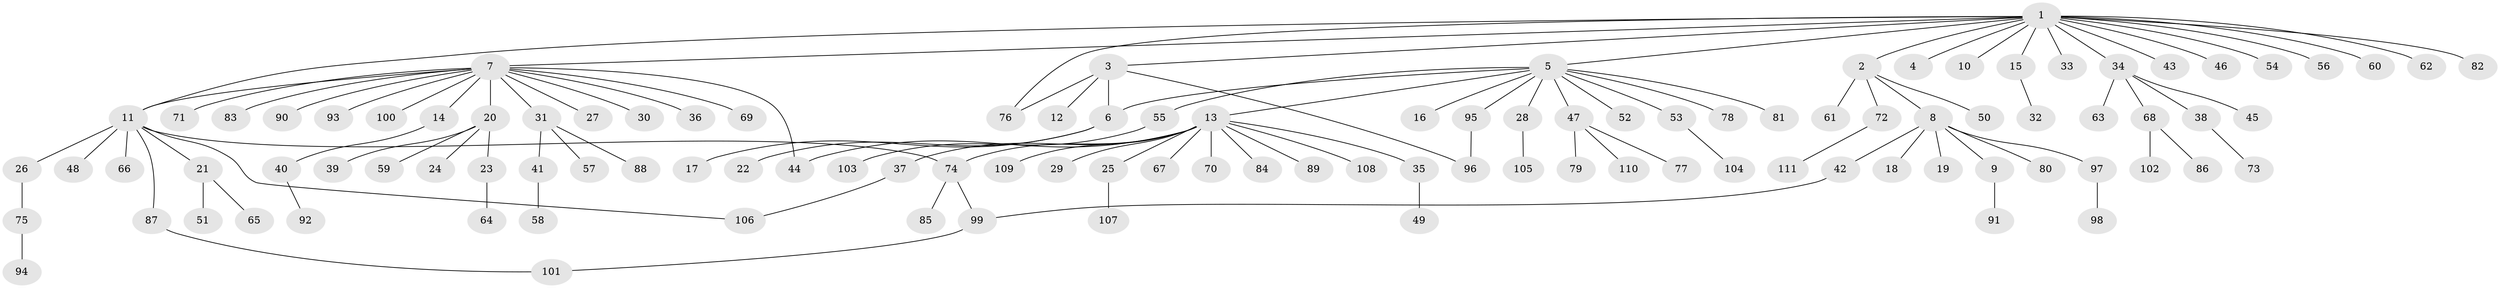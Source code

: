 // Generated by graph-tools (version 1.1) at 2025/48/03/09/25 04:48:27]
// undirected, 111 vertices, 119 edges
graph export_dot {
graph [start="1"]
  node [color=gray90,style=filled];
  1;
  2;
  3;
  4;
  5;
  6;
  7;
  8;
  9;
  10;
  11;
  12;
  13;
  14;
  15;
  16;
  17;
  18;
  19;
  20;
  21;
  22;
  23;
  24;
  25;
  26;
  27;
  28;
  29;
  30;
  31;
  32;
  33;
  34;
  35;
  36;
  37;
  38;
  39;
  40;
  41;
  42;
  43;
  44;
  45;
  46;
  47;
  48;
  49;
  50;
  51;
  52;
  53;
  54;
  55;
  56;
  57;
  58;
  59;
  60;
  61;
  62;
  63;
  64;
  65;
  66;
  67;
  68;
  69;
  70;
  71;
  72;
  73;
  74;
  75;
  76;
  77;
  78;
  79;
  80;
  81;
  82;
  83;
  84;
  85;
  86;
  87;
  88;
  89;
  90;
  91;
  92;
  93;
  94;
  95;
  96;
  97;
  98;
  99;
  100;
  101;
  102;
  103;
  104;
  105;
  106;
  107;
  108;
  109;
  110;
  111;
  1 -- 2;
  1 -- 3;
  1 -- 4;
  1 -- 5;
  1 -- 7;
  1 -- 10;
  1 -- 11;
  1 -- 15;
  1 -- 33;
  1 -- 34;
  1 -- 43;
  1 -- 46;
  1 -- 54;
  1 -- 56;
  1 -- 60;
  1 -- 62;
  1 -- 76;
  1 -- 82;
  2 -- 8;
  2 -- 50;
  2 -- 61;
  2 -- 72;
  3 -- 6;
  3 -- 12;
  3 -- 76;
  3 -- 96;
  5 -- 6;
  5 -- 13;
  5 -- 16;
  5 -- 28;
  5 -- 47;
  5 -- 52;
  5 -- 53;
  5 -- 55;
  5 -- 78;
  5 -- 81;
  5 -- 95;
  6 -- 17;
  6 -- 22;
  7 -- 11;
  7 -- 14;
  7 -- 20;
  7 -- 27;
  7 -- 30;
  7 -- 31;
  7 -- 36;
  7 -- 44;
  7 -- 69;
  7 -- 71;
  7 -- 83;
  7 -- 90;
  7 -- 93;
  7 -- 100;
  8 -- 9;
  8 -- 18;
  8 -- 19;
  8 -- 42;
  8 -- 80;
  8 -- 97;
  9 -- 91;
  11 -- 21;
  11 -- 26;
  11 -- 48;
  11 -- 66;
  11 -- 74;
  11 -- 87;
  11 -- 106;
  13 -- 25;
  13 -- 29;
  13 -- 35;
  13 -- 37;
  13 -- 44;
  13 -- 67;
  13 -- 70;
  13 -- 74;
  13 -- 84;
  13 -- 89;
  13 -- 108;
  13 -- 109;
  14 -- 40;
  15 -- 32;
  20 -- 23;
  20 -- 24;
  20 -- 39;
  20 -- 59;
  21 -- 51;
  21 -- 65;
  23 -- 64;
  25 -- 107;
  26 -- 75;
  28 -- 105;
  31 -- 41;
  31 -- 57;
  31 -- 88;
  34 -- 38;
  34 -- 45;
  34 -- 63;
  34 -- 68;
  35 -- 49;
  37 -- 106;
  38 -- 73;
  40 -- 92;
  41 -- 58;
  42 -- 99;
  47 -- 77;
  47 -- 79;
  47 -- 110;
  53 -- 104;
  55 -- 103;
  68 -- 86;
  68 -- 102;
  72 -- 111;
  74 -- 85;
  74 -- 99;
  75 -- 94;
  87 -- 101;
  95 -- 96;
  97 -- 98;
  99 -- 101;
}
